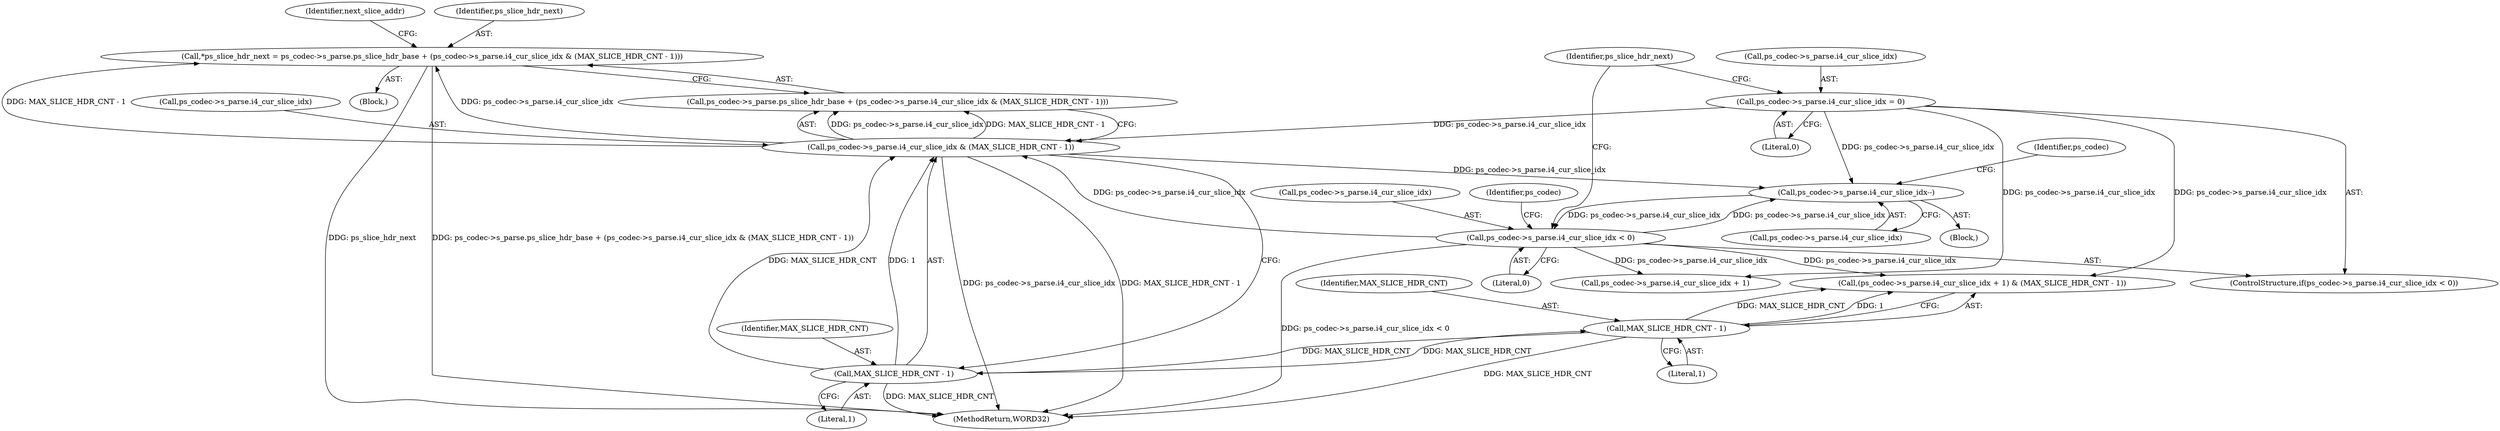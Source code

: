 digraph "0_Android_87fb7909c49e6a4510ba86ace1ffc83459c7e1b9@pointer" {
"1000810" [label="(Call,*ps_slice_hdr_next = ps_codec->s_parse.ps_slice_hdr_base + (ps_codec->s_parse.i4_cur_slice_idx & (MAX_SLICE_HDR_CNT - 1)))"];
"1000818" [label="(Call,ps_codec->s_parse.i4_cur_slice_idx & (MAX_SLICE_HDR_CNT - 1))"];
"1001037" [label="(Call,ps_codec->s_parse.i4_cur_slice_idx = 0)"];
"1001030" [label="(Call,ps_codec->s_parse.i4_cur_slice_idx < 0)"];
"1001023" [label="(Call,ps_codec->s_parse.i4_cur_slice_idx--)"];
"1000824" [label="(Call,MAX_SLICE_HDR_CNT - 1)"];
"1001060" [label="(Call,MAX_SLICE_HDR_CNT - 1)"];
"1000818" [label="(Call,ps_codec->s_parse.i4_cur_slice_idx & (MAX_SLICE_HDR_CNT - 1))"];
"1001061" [label="(Identifier,MAX_SLICE_HDR_CNT)"];
"1001036" [label="(Literal,0)"];
"1001052" [label="(Call,(ps_codec->s_parse.i4_cur_slice_idx + 1) & (MAX_SLICE_HDR_CNT - 1))"];
"1001023" [label="(Call,ps_codec->s_parse.i4_cur_slice_idx--)"];
"1000825" [label="(Identifier,MAX_SLICE_HDR_CNT)"];
"1000810" [label="(Call,*ps_slice_hdr_next = ps_codec->s_parse.ps_slice_hdr_base + (ps_codec->s_parse.i4_cur_slice_idx & (MAX_SLICE_HDR_CNT - 1)))"];
"1000826" [label="(Literal,1)"];
"1000824" [label="(Call,MAX_SLICE_HDR_CNT - 1)"];
"1001053" [label="(Call,ps_codec->s_parse.i4_cur_slice_idx + 1)"];
"1001031" [label="(Call,ps_codec->s_parse.i4_cur_slice_idx)"];
"1000829" [label="(Identifier,next_slice_addr)"];
"1001060" [label="(Call,MAX_SLICE_HDR_CNT - 1)"];
"1001037" [label="(Call,ps_codec->s_parse.i4_cur_slice_idx = 0)"];
"1001040" [label="(Identifier,ps_codec)"];
"1001024" [label="(Call,ps_codec->s_parse.i4_cur_slice_idx)"];
"1001062" [label="(Literal,1)"];
"1001021" [label="(Block,)"];
"1001038" [label="(Call,ps_codec->s_parse.i4_cur_slice_idx)"];
"1001045" [label="(Identifier,ps_slice_hdr_next)"];
"1001043" [label="(Literal,0)"];
"1000819" [label="(Call,ps_codec->s_parse.i4_cur_slice_idx)"];
"1001903" [label="(MethodReturn,WORD32)"];
"1001033" [label="(Identifier,ps_codec)"];
"1001030" [label="(Call,ps_codec->s_parse.i4_cur_slice_idx < 0)"];
"1000812" [label="(Call,ps_codec->s_parse.ps_slice_hdr_base + (ps_codec->s_parse.i4_cur_slice_idx & (MAX_SLICE_HDR_CNT - 1)))"];
"1000811" [label="(Identifier,ps_slice_hdr_next)"];
"1001029" [label="(ControlStructure,if(ps_codec->s_parse.i4_cur_slice_idx < 0))"];
"1000808" [label="(Block,)"];
"1000810" -> "1000808"  [label="AST: "];
"1000810" -> "1000812"  [label="CFG: "];
"1000811" -> "1000810"  [label="AST: "];
"1000812" -> "1000810"  [label="AST: "];
"1000829" -> "1000810"  [label="CFG: "];
"1000810" -> "1001903"  [label="DDG: ps_slice_hdr_next"];
"1000810" -> "1001903"  [label="DDG: ps_codec->s_parse.ps_slice_hdr_base + (ps_codec->s_parse.i4_cur_slice_idx & (MAX_SLICE_HDR_CNT - 1))"];
"1000818" -> "1000810"  [label="DDG: ps_codec->s_parse.i4_cur_slice_idx"];
"1000818" -> "1000810"  [label="DDG: MAX_SLICE_HDR_CNT - 1"];
"1000818" -> "1000812"  [label="AST: "];
"1000818" -> "1000824"  [label="CFG: "];
"1000819" -> "1000818"  [label="AST: "];
"1000824" -> "1000818"  [label="AST: "];
"1000812" -> "1000818"  [label="CFG: "];
"1000818" -> "1001903"  [label="DDG: MAX_SLICE_HDR_CNT - 1"];
"1000818" -> "1001903"  [label="DDG: ps_codec->s_parse.i4_cur_slice_idx"];
"1000818" -> "1000812"  [label="DDG: ps_codec->s_parse.i4_cur_slice_idx"];
"1000818" -> "1000812"  [label="DDG: MAX_SLICE_HDR_CNT - 1"];
"1001037" -> "1000818"  [label="DDG: ps_codec->s_parse.i4_cur_slice_idx"];
"1001030" -> "1000818"  [label="DDG: ps_codec->s_parse.i4_cur_slice_idx"];
"1000824" -> "1000818"  [label="DDG: MAX_SLICE_HDR_CNT"];
"1000824" -> "1000818"  [label="DDG: 1"];
"1000818" -> "1001023"  [label="DDG: ps_codec->s_parse.i4_cur_slice_idx"];
"1001037" -> "1001029"  [label="AST: "];
"1001037" -> "1001043"  [label="CFG: "];
"1001038" -> "1001037"  [label="AST: "];
"1001043" -> "1001037"  [label="AST: "];
"1001045" -> "1001037"  [label="CFG: "];
"1001037" -> "1001023"  [label="DDG: ps_codec->s_parse.i4_cur_slice_idx"];
"1001037" -> "1001052"  [label="DDG: ps_codec->s_parse.i4_cur_slice_idx"];
"1001037" -> "1001053"  [label="DDG: ps_codec->s_parse.i4_cur_slice_idx"];
"1001030" -> "1001029"  [label="AST: "];
"1001030" -> "1001036"  [label="CFG: "];
"1001031" -> "1001030"  [label="AST: "];
"1001036" -> "1001030"  [label="AST: "];
"1001040" -> "1001030"  [label="CFG: "];
"1001045" -> "1001030"  [label="CFG: "];
"1001030" -> "1001903"  [label="DDG: ps_codec->s_parse.i4_cur_slice_idx < 0"];
"1001030" -> "1001023"  [label="DDG: ps_codec->s_parse.i4_cur_slice_idx"];
"1001023" -> "1001030"  [label="DDG: ps_codec->s_parse.i4_cur_slice_idx"];
"1001030" -> "1001052"  [label="DDG: ps_codec->s_parse.i4_cur_slice_idx"];
"1001030" -> "1001053"  [label="DDG: ps_codec->s_parse.i4_cur_slice_idx"];
"1001023" -> "1001021"  [label="AST: "];
"1001023" -> "1001024"  [label="CFG: "];
"1001024" -> "1001023"  [label="AST: "];
"1001033" -> "1001023"  [label="CFG: "];
"1000824" -> "1000826"  [label="CFG: "];
"1000825" -> "1000824"  [label="AST: "];
"1000826" -> "1000824"  [label="AST: "];
"1000824" -> "1001903"  [label="DDG: MAX_SLICE_HDR_CNT"];
"1001060" -> "1000824"  [label="DDG: MAX_SLICE_HDR_CNT"];
"1000824" -> "1001060"  [label="DDG: MAX_SLICE_HDR_CNT"];
"1001060" -> "1001052"  [label="AST: "];
"1001060" -> "1001062"  [label="CFG: "];
"1001061" -> "1001060"  [label="AST: "];
"1001062" -> "1001060"  [label="AST: "];
"1001052" -> "1001060"  [label="CFG: "];
"1001060" -> "1001903"  [label="DDG: MAX_SLICE_HDR_CNT"];
"1001060" -> "1001052"  [label="DDG: MAX_SLICE_HDR_CNT"];
"1001060" -> "1001052"  [label="DDG: 1"];
}
